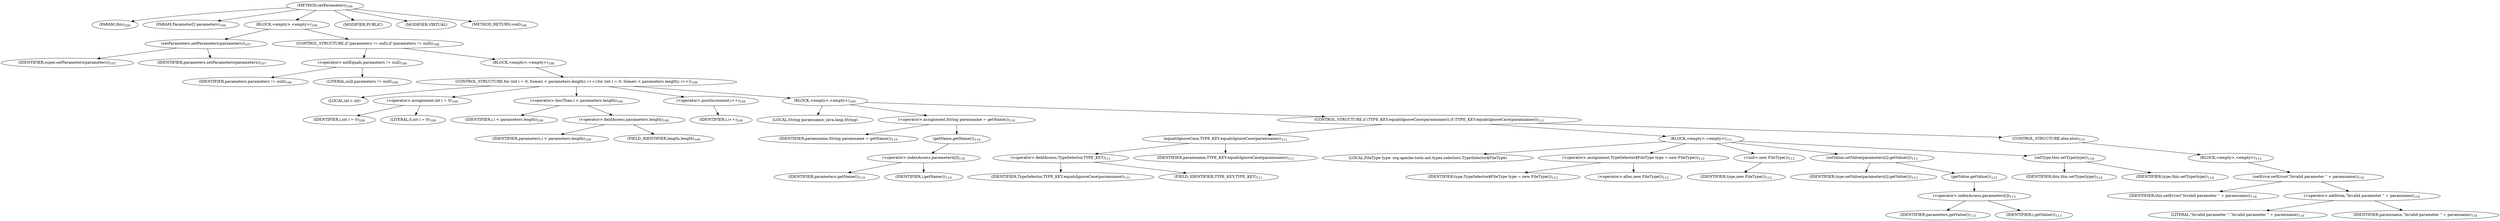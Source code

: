 digraph "setParameters" {  
"75" [label = <(METHOD,setParameters)<SUB>106</SUB>> ]
"10" [label = <(PARAM,this)<SUB>106</SUB>> ]
"76" [label = <(PARAM,Parameter[] parameters)<SUB>106</SUB>> ]
"77" [label = <(BLOCK,&lt;empty&gt;,&lt;empty&gt;)<SUB>106</SUB>> ]
"78" [label = <(setParameters,setParameters(parameters))<SUB>107</SUB>> ]
"79" [label = <(IDENTIFIER,super,setParameters(parameters))<SUB>107</SUB>> ]
"80" [label = <(IDENTIFIER,parameters,setParameters(parameters))<SUB>107</SUB>> ]
"81" [label = <(CONTROL_STRUCTURE,if (parameters != null),if (parameters != null))<SUB>108</SUB>> ]
"82" [label = <(&lt;operator&gt;.notEquals,parameters != null)<SUB>108</SUB>> ]
"83" [label = <(IDENTIFIER,parameters,parameters != null)<SUB>108</SUB>> ]
"84" [label = <(LITERAL,null,parameters != null)<SUB>108</SUB>> ]
"85" [label = <(BLOCK,&lt;empty&gt;,&lt;empty&gt;)<SUB>108</SUB>> ]
"86" [label = <(CONTROL_STRUCTURE,for (int i = 0; Some(i &lt; parameters.length); i++),for (int i = 0; Some(i &lt; parameters.length); i++))<SUB>109</SUB>> ]
"87" [label = <(LOCAL,int i: int)> ]
"88" [label = <(&lt;operator&gt;.assignment,int i = 0)<SUB>109</SUB>> ]
"89" [label = <(IDENTIFIER,i,int i = 0)<SUB>109</SUB>> ]
"90" [label = <(LITERAL,0,int i = 0)<SUB>109</SUB>> ]
"91" [label = <(&lt;operator&gt;.lessThan,i &lt; parameters.length)<SUB>109</SUB>> ]
"92" [label = <(IDENTIFIER,i,i &lt; parameters.length)<SUB>109</SUB>> ]
"93" [label = <(&lt;operator&gt;.fieldAccess,parameters.length)<SUB>109</SUB>> ]
"94" [label = <(IDENTIFIER,parameters,i &lt; parameters.length)<SUB>109</SUB>> ]
"95" [label = <(FIELD_IDENTIFIER,length,length)<SUB>109</SUB>> ]
"96" [label = <(&lt;operator&gt;.postIncrement,i++)<SUB>109</SUB>> ]
"97" [label = <(IDENTIFIER,i,i++)<SUB>109</SUB>> ]
"98" [label = <(BLOCK,&lt;empty&gt;,&lt;empty&gt;)<SUB>109</SUB>> ]
"99" [label = <(LOCAL,String paramname: java.lang.String)> ]
"100" [label = <(&lt;operator&gt;.assignment,String paramname = getName())<SUB>110</SUB>> ]
"101" [label = <(IDENTIFIER,paramname,String paramname = getName())<SUB>110</SUB>> ]
"102" [label = <(getName,getName())<SUB>110</SUB>> ]
"103" [label = <(&lt;operator&gt;.indexAccess,parameters[i])<SUB>110</SUB>> ]
"104" [label = <(IDENTIFIER,parameters,getName())<SUB>110</SUB>> ]
"105" [label = <(IDENTIFIER,i,getName())<SUB>110</SUB>> ]
"106" [label = <(CONTROL_STRUCTURE,if (TYPE_KEY.equalsIgnoreCase(paramname)),if (TYPE_KEY.equalsIgnoreCase(paramname)))<SUB>111</SUB>> ]
"107" [label = <(equalsIgnoreCase,TYPE_KEY.equalsIgnoreCase(paramname))<SUB>111</SUB>> ]
"108" [label = <(&lt;operator&gt;.fieldAccess,TypeSelector.TYPE_KEY)<SUB>111</SUB>> ]
"109" [label = <(IDENTIFIER,TypeSelector,TYPE_KEY.equalsIgnoreCase(paramname))<SUB>111</SUB>> ]
"110" [label = <(FIELD_IDENTIFIER,TYPE_KEY,TYPE_KEY)<SUB>111</SUB>> ]
"111" [label = <(IDENTIFIER,paramname,TYPE_KEY.equalsIgnoreCase(paramname))<SUB>111</SUB>> ]
"112" [label = <(BLOCK,&lt;empty&gt;,&lt;empty&gt;)<SUB>111</SUB>> ]
"8" [label = <(LOCAL,FileType type: org.apache.tools.ant.types.selectors.TypeSelector$FileType)> ]
"113" [label = <(&lt;operator&gt;.assignment,TypeSelector$FileType type = new FileType())<SUB>112</SUB>> ]
"114" [label = <(IDENTIFIER,type,TypeSelector$FileType type = new FileType())<SUB>112</SUB>> ]
"115" [label = <(&lt;operator&gt;.alloc,new FileType())<SUB>112</SUB>> ]
"116" [label = <(&lt;init&gt;,new FileType())<SUB>112</SUB>> ]
"7" [label = <(IDENTIFIER,type,new FileType())<SUB>112</SUB>> ]
"117" [label = <(setValue,setValue(parameters[i].getValue()))<SUB>113</SUB>> ]
"118" [label = <(IDENTIFIER,type,setValue(parameters[i].getValue()))<SUB>113</SUB>> ]
"119" [label = <(getValue,getValue())<SUB>113</SUB>> ]
"120" [label = <(&lt;operator&gt;.indexAccess,parameters[i])<SUB>113</SUB>> ]
"121" [label = <(IDENTIFIER,parameters,getValue())<SUB>113</SUB>> ]
"122" [label = <(IDENTIFIER,i,getValue())<SUB>113</SUB>> ]
"123" [label = <(setType,this.setType(type))<SUB>114</SUB>> ]
"9" [label = <(IDENTIFIER,this,this.setType(type))<SUB>114</SUB>> ]
"124" [label = <(IDENTIFIER,type,this.setType(type))<SUB>114</SUB>> ]
"125" [label = <(CONTROL_STRUCTURE,else,else)<SUB>115</SUB>> ]
"126" [label = <(BLOCK,&lt;empty&gt;,&lt;empty&gt;)<SUB>115</SUB>> ]
"127" [label = <(setError,setError(&quot;Invalid parameter &quot; + paramname))<SUB>116</SUB>> ]
"11" [label = <(IDENTIFIER,this,setError(&quot;Invalid parameter &quot; + paramname))<SUB>116</SUB>> ]
"128" [label = <(&lt;operator&gt;.addition,&quot;Invalid parameter &quot; + paramname)<SUB>116</SUB>> ]
"129" [label = <(LITERAL,&quot;Invalid parameter &quot;,&quot;Invalid parameter &quot; + paramname)<SUB>116</SUB>> ]
"130" [label = <(IDENTIFIER,paramname,&quot;Invalid parameter &quot; + paramname)<SUB>116</SUB>> ]
"131" [label = <(MODIFIER,PUBLIC)> ]
"132" [label = <(MODIFIER,VIRTUAL)> ]
"133" [label = <(METHOD_RETURN,void)<SUB>106</SUB>> ]
  "75" -> "10" 
  "75" -> "76" 
  "75" -> "77" 
  "75" -> "131" 
  "75" -> "132" 
  "75" -> "133" 
  "77" -> "78" 
  "77" -> "81" 
  "78" -> "79" 
  "78" -> "80" 
  "81" -> "82" 
  "81" -> "85" 
  "82" -> "83" 
  "82" -> "84" 
  "85" -> "86" 
  "86" -> "87" 
  "86" -> "88" 
  "86" -> "91" 
  "86" -> "96" 
  "86" -> "98" 
  "88" -> "89" 
  "88" -> "90" 
  "91" -> "92" 
  "91" -> "93" 
  "93" -> "94" 
  "93" -> "95" 
  "96" -> "97" 
  "98" -> "99" 
  "98" -> "100" 
  "98" -> "106" 
  "100" -> "101" 
  "100" -> "102" 
  "102" -> "103" 
  "103" -> "104" 
  "103" -> "105" 
  "106" -> "107" 
  "106" -> "112" 
  "106" -> "125" 
  "107" -> "108" 
  "107" -> "111" 
  "108" -> "109" 
  "108" -> "110" 
  "112" -> "8" 
  "112" -> "113" 
  "112" -> "116" 
  "112" -> "117" 
  "112" -> "123" 
  "113" -> "114" 
  "113" -> "115" 
  "116" -> "7" 
  "117" -> "118" 
  "117" -> "119" 
  "119" -> "120" 
  "120" -> "121" 
  "120" -> "122" 
  "123" -> "9" 
  "123" -> "124" 
  "125" -> "126" 
  "126" -> "127" 
  "127" -> "11" 
  "127" -> "128" 
  "128" -> "129" 
  "128" -> "130" 
}
